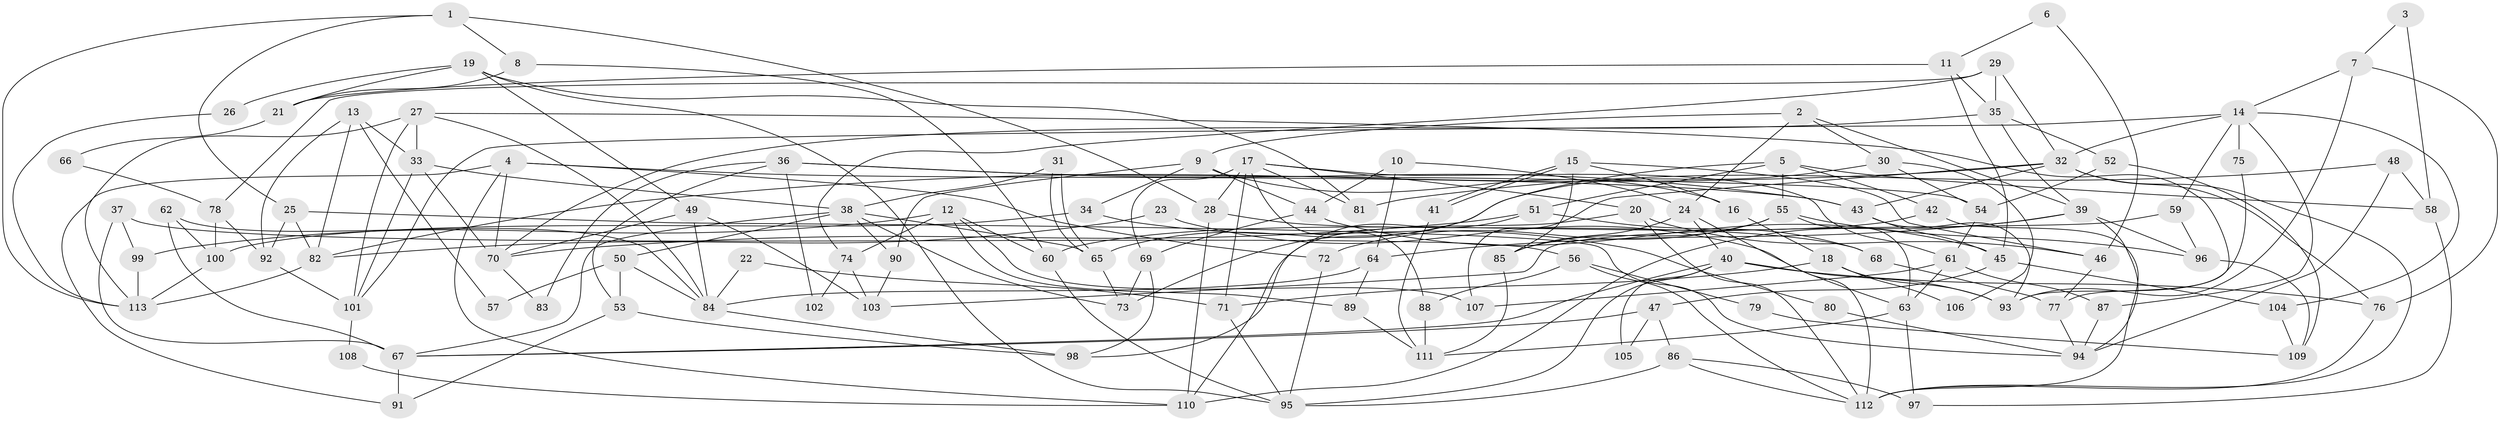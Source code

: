 // Generated by graph-tools (version 1.1) at 2025/15/03/09/25 04:15:17]
// undirected, 113 vertices, 226 edges
graph export_dot {
graph [start="1"]
  node [color=gray90,style=filled];
  1;
  2;
  3;
  4;
  5;
  6;
  7;
  8;
  9;
  10;
  11;
  12;
  13;
  14;
  15;
  16;
  17;
  18;
  19;
  20;
  21;
  22;
  23;
  24;
  25;
  26;
  27;
  28;
  29;
  30;
  31;
  32;
  33;
  34;
  35;
  36;
  37;
  38;
  39;
  40;
  41;
  42;
  43;
  44;
  45;
  46;
  47;
  48;
  49;
  50;
  51;
  52;
  53;
  54;
  55;
  56;
  57;
  58;
  59;
  60;
  61;
  62;
  63;
  64;
  65;
  66;
  67;
  68;
  69;
  70;
  71;
  72;
  73;
  74;
  75;
  76;
  77;
  78;
  79;
  80;
  81;
  82;
  83;
  84;
  85;
  86;
  87;
  88;
  89;
  90;
  91;
  92;
  93;
  94;
  95;
  96;
  97;
  98;
  99;
  100;
  101;
  102;
  103;
  104;
  105;
  106;
  107;
  108;
  109;
  110;
  111;
  112;
  113;
  1 -- 113;
  1 -- 28;
  1 -- 8;
  1 -- 25;
  2 -- 39;
  2 -- 24;
  2 -- 9;
  2 -- 30;
  3 -- 7;
  3 -- 58;
  4 -- 70;
  4 -- 43;
  4 -- 72;
  4 -- 91;
  4 -- 110;
  5 -- 73;
  5 -- 55;
  5 -- 42;
  5 -- 51;
  5 -- 58;
  6 -- 46;
  6 -- 11;
  7 -- 76;
  7 -- 14;
  7 -- 93;
  8 -- 21;
  8 -- 60;
  9 -- 44;
  9 -- 16;
  9 -- 34;
  9 -- 90;
  10 -- 64;
  10 -- 44;
  10 -- 24;
  11 -- 45;
  11 -- 35;
  11 -- 21;
  12 -- 60;
  12 -- 107;
  12 -- 74;
  12 -- 89;
  12 -- 99;
  13 -- 33;
  13 -- 82;
  13 -- 57;
  13 -- 92;
  14 -- 101;
  14 -- 32;
  14 -- 59;
  14 -- 75;
  14 -- 87;
  14 -- 104;
  15 -- 46;
  15 -- 41;
  15 -- 41;
  15 -- 16;
  15 -- 85;
  16 -- 18;
  17 -- 61;
  17 -- 88;
  17 -- 20;
  17 -- 28;
  17 -- 69;
  17 -- 71;
  17 -- 81;
  18 -- 71;
  18 -- 93;
  18 -- 106;
  19 -- 95;
  19 -- 49;
  19 -- 21;
  19 -- 26;
  19 -- 81;
  20 -- 112;
  20 -- 46;
  20 -- 98;
  21 -- 66;
  22 -- 84;
  22 -- 71;
  23 -- 63;
  23 -- 82;
  24 -- 40;
  24 -- 85;
  24 -- 112;
  25 -- 94;
  25 -- 82;
  25 -- 92;
  26 -- 113;
  27 -- 84;
  27 -- 101;
  27 -- 33;
  27 -- 77;
  27 -- 113;
  28 -- 110;
  28 -- 68;
  29 -- 35;
  29 -- 74;
  29 -- 32;
  29 -- 78;
  30 -- 65;
  30 -- 54;
  30 -- 106;
  31 -- 38;
  31 -- 65;
  31 -- 65;
  32 -- 112;
  32 -- 43;
  32 -- 76;
  32 -- 82;
  32 -- 107;
  33 -- 38;
  33 -- 70;
  33 -- 101;
  34 -- 100;
  34 -- 80;
  35 -- 70;
  35 -- 39;
  35 -- 52;
  36 -- 43;
  36 -- 53;
  36 -- 54;
  36 -- 83;
  36 -- 102;
  37 -- 99;
  37 -- 67;
  37 -- 56;
  38 -- 50;
  38 -- 67;
  38 -- 65;
  38 -- 73;
  38 -- 90;
  39 -- 96;
  39 -- 64;
  39 -- 94;
  39 -- 110;
  40 -- 76;
  40 -- 93;
  40 -- 67;
  40 -- 95;
  40 -- 105;
  41 -- 111;
  42 -- 60;
  42 -- 112;
  43 -- 93;
  43 -- 45;
  44 -- 69;
  44 -- 45;
  45 -- 104;
  45 -- 47;
  46 -- 77;
  47 -- 86;
  47 -- 67;
  47 -- 105;
  48 -- 94;
  48 -- 81;
  48 -- 58;
  49 -- 70;
  49 -- 84;
  49 -- 103;
  50 -- 84;
  50 -- 53;
  50 -- 57;
  51 -- 110;
  51 -- 68;
  51 -- 70;
  52 -- 54;
  52 -- 109;
  53 -- 91;
  53 -- 98;
  54 -- 61;
  55 -- 85;
  55 -- 63;
  55 -- 72;
  55 -- 96;
  56 -- 112;
  56 -- 79;
  56 -- 88;
  58 -- 97;
  59 -- 103;
  59 -- 96;
  60 -- 95;
  61 -- 87;
  61 -- 63;
  61 -- 107;
  62 -- 100;
  62 -- 67;
  62 -- 84;
  63 -- 97;
  63 -- 111;
  64 -- 89;
  64 -- 84;
  65 -- 73;
  66 -- 78;
  67 -- 91;
  68 -- 77;
  69 -- 73;
  69 -- 98;
  70 -- 83;
  71 -- 95;
  72 -- 95;
  74 -- 103;
  74 -- 102;
  75 -- 93;
  76 -- 112;
  77 -- 94;
  78 -- 92;
  78 -- 100;
  79 -- 109;
  80 -- 94;
  82 -- 113;
  84 -- 98;
  85 -- 111;
  86 -- 95;
  86 -- 112;
  86 -- 97;
  87 -- 94;
  88 -- 111;
  89 -- 111;
  90 -- 103;
  92 -- 101;
  96 -- 109;
  99 -- 113;
  100 -- 113;
  101 -- 108;
  104 -- 109;
  108 -- 110;
}
